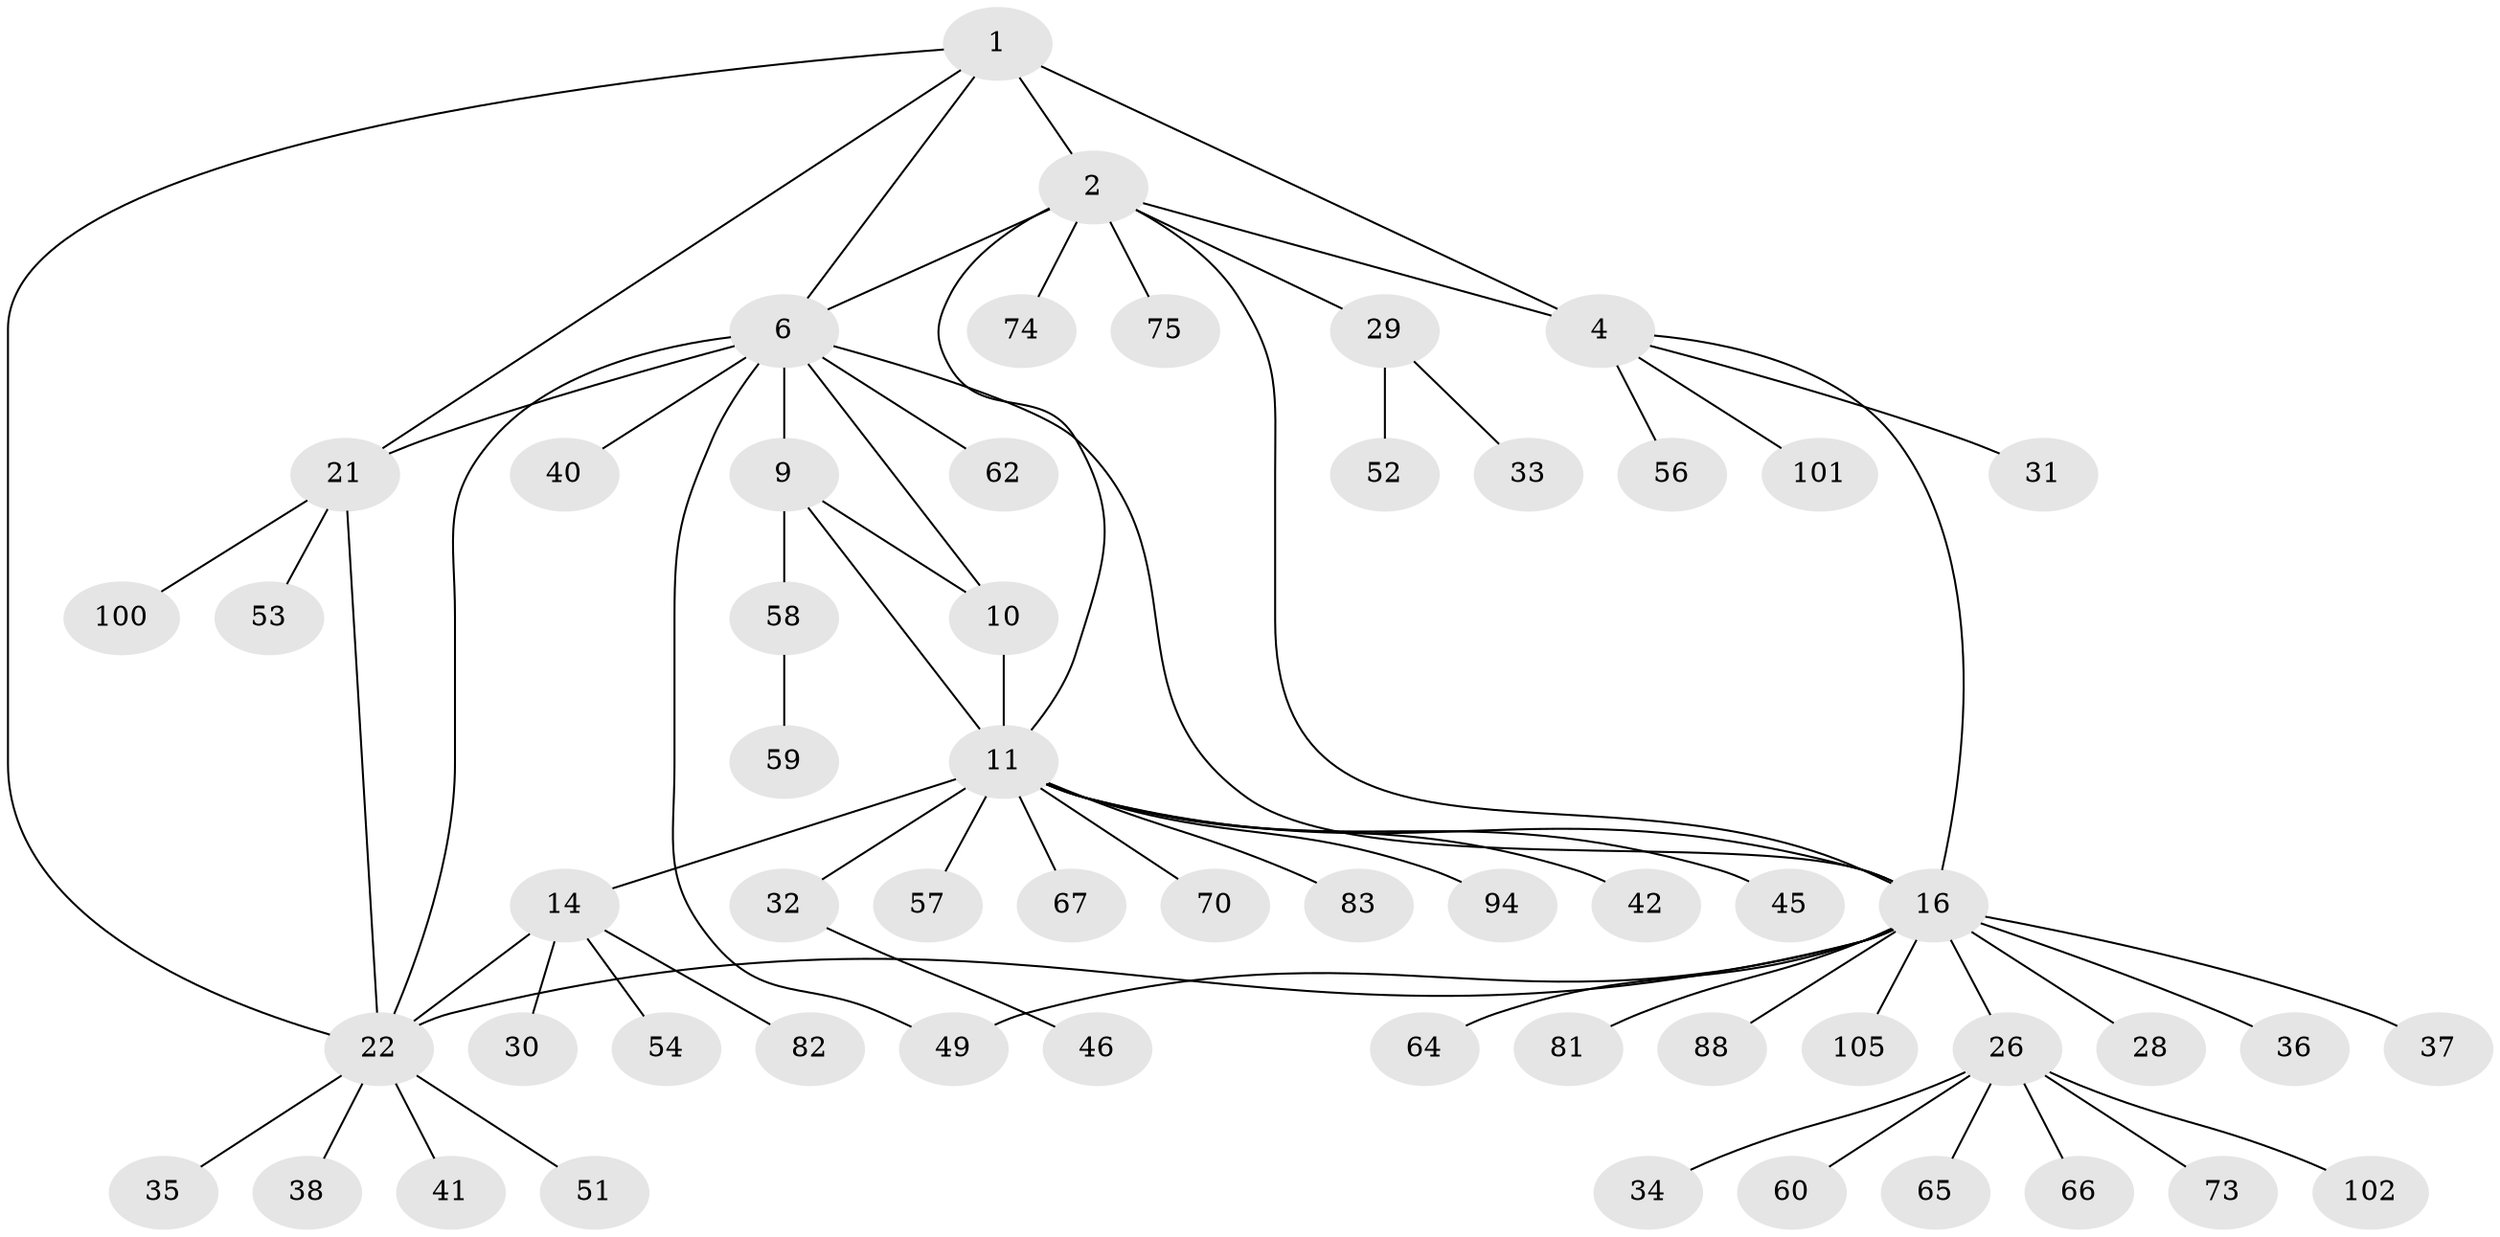 // original degree distribution, {6: 0.05357142857142857, 7: 0.044642857142857144, 8: 0.07142857142857142, 4: 0.026785714285714284, 10: 0.017857142857142856, 9: 0.008928571428571428, 11: 0.008928571428571428, 5: 0.008928571428571428, 1: 0.5892857142857143, 3: 0.03571428571428571, 2: 0.13392857142857142}
// Generated by graph-tools (version 1.1) at 2025/19/03/04/25 18:19:28]
// undirected, 56 vertices, 69 edges
graph export_dot {
graph [start="1"]
  node [color=gray90,style=filled];
  1 [super="+25+96"];
  2 [super="+43+5+3+89"];
  4;
  6 [super="+7+8"];
  9 [super="+39+63"];
  10 [super="+47"];
  11 [super="+15+12+13+87"];
  14;
  16 [super="+17+19+18"];
  21 [super="+91+44"];
  22 [super="+23+71"];
  26 [super="+50"];
  28;
  29;
  30;
  31;
  32 [super="+90+86"];
  33 [super="+72+95"];
  34;
  35;
  36;
  37;
  38;
  40;
  41;
  42 [super="+80"];
  45;
  46 [super="+77"];
  49;
  51;
  52;
  53;
  54;
  56;
  57;
  58;
  59 [super="+107"];
  60;
  62;
  64;
  65;
  66;
  67;
  70;
  73;
  74;
  75;
  81;
  82;
  83;
  88;
  94;
  100;
  101;
  102 [super="+110"];
  105;
  1 -- 2 [weight=3];
  1 -- 4;
  1 -- 21;
  1 -- 22 [weight=2];
  1 -- 6;
  2 -- 4 [weight=3];
  2 -- 6;
  2 -- 74;
  2 -- 75;
  2 -- 11;
  2 -- 29;
  2 -- 16;
  4 -- 31;
  4 -- 56;
  4 -- 101;
  4 -- 16;
  6 -- 9 [weight=3];
  6 -- 10 [weight=3];
  6 -- 49;
  6 -- 40;
  6 -- 21;
  6 -- 22 [weight=2];
  6 -- 62;
  6 -- 16;
  9 -- 10;
  9 -- 58;
  9 -- 11;
  10 -- 11;
  11 -- 14 [weight=4];
  11 -- 32;
  11 -- 42;
  11 -- 57;
  11 -- 67;
  11 -- 70;
  11 -- 45;
  11 -- 83;
  11 -- 94;
  11 -- 16;
  14 -- 22;
  14 -- 30;
  14 -- 54;
  14 -- 82;
  16 -- 64;
  16 -- 49;
  16 -- 37;
  16 -- 26;
  16 -- 36;
  16 -- 105;
  16 -- 81;
  16 -- 88;
  16 -- 28;
  16 -- 22;
  21 -- 22 [weight=2];
  21 -- 53;
  21 -- 100;
  22 -- 35;
  22 -- 38;
  22 -- 41;
  22 -- 51;
  26 -- 34;
  26 -- 66;
  26 -- 73;
  26 -- 102;
  26 -- 65;
  26 -- 60;
  29 -- 33;
  29 -- 52;
  32 -- 46;
  58 -- 59;
}
